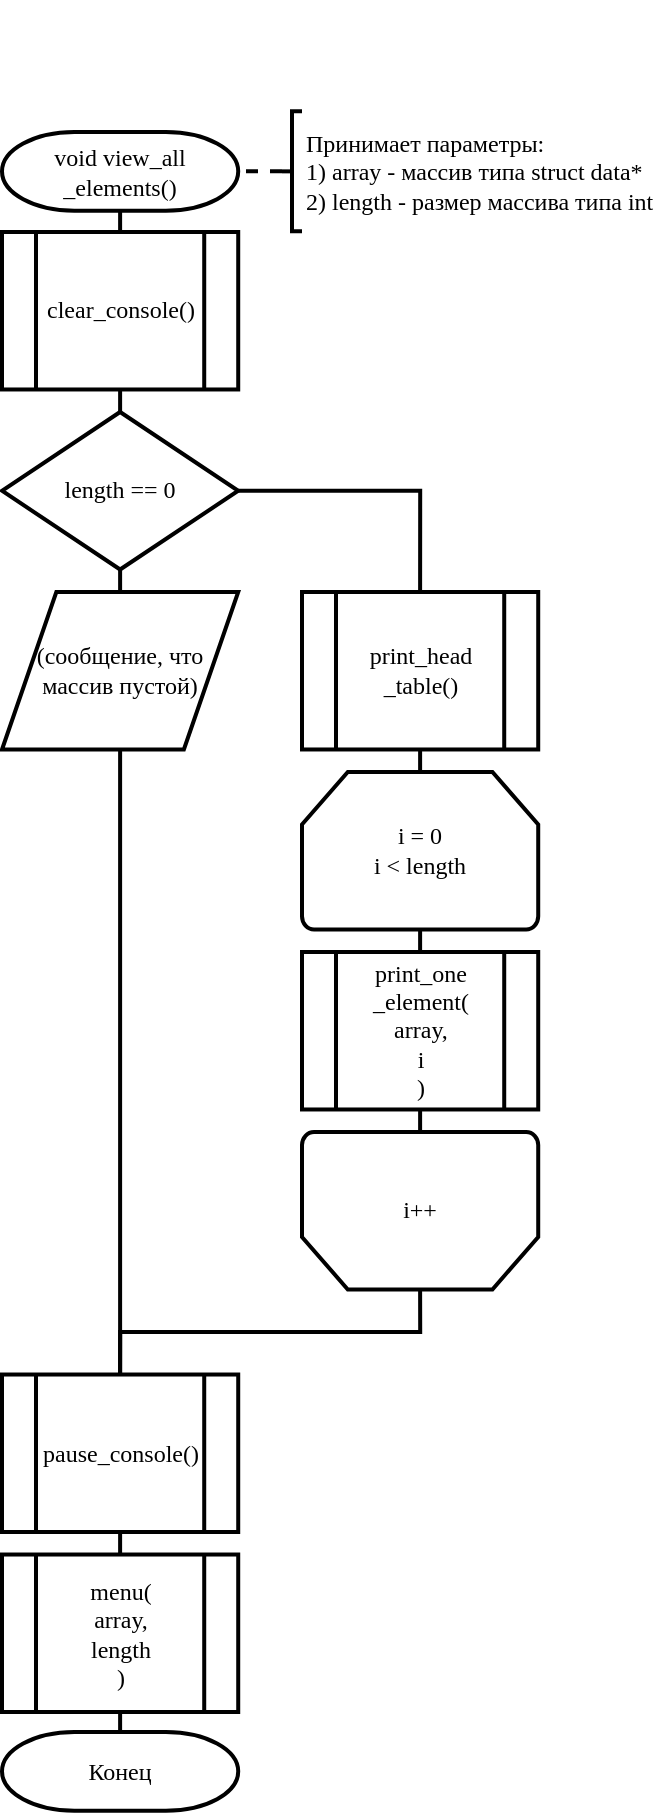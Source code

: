 <mxfile version="13.0.3" type="device"><diagram id="bLfdhmWmV92xGJrWH4Dc" name="Страница 1"><mxGraphModel dx="868" dy="1679" grid="1" gridSize="10" guides="1" tooltips="1" connect="1" arrows="1" fold="1" page="1" pageScale="1" pageWidth="827" pageHeight="1169" math="0" shadow="0"><root><mxCell id="0"/><mxCell id="1" parent="0"/><mxCell id="NG0fCyZQTCjUdytquVP5-21" style="edgeStyle=orthogonalEdgeStyle;rounded=0;orthogonalLoop=1;jettySize=auto;html=1;exitX=0.5;exitY=1;exitDx=0;exitDy=0;exitPerimeter=0;entryX=0.5;entryY=0;entryDx=0;entryDy=0;endArrow=none;endFill=0;strokeWidth=2;fontFamily=Times New Roman;" edge="1" parent="1" source="NG0fCyZQTCjUdytquVP5-1" target="NG0fCyZQTCjUdytquVP5-2"><mxGeometry relative="1" as="geometry"/></mxCell><mxCell id="NG0fCyZQTCjUdytquVP5-1" value="void view_all&lt;br&gt;_elements()" style="strokeWidth=2;html=1;shape=mxgraph.flowchart.terminator;whiteSpace=wrap;rounded=0;fontFamily=Times New Roman;" vertex="1" parent="1"><mxGeometry x="80" y="40" width="118.11" height="39.37" as="geometry"/></mxCell><mxCell id="NG0fCyZQTCjUdytquVP5-20" style="edgeStyle=orthogonalEdgeStyle;rounded=0;orthogonalLoop=1;jettySize=auto;html=1;exitX=0.5;exitY=1;exitDx=0;exitDy=0;entryX=0.5;entryY=0;entryDx=0;entryDy=0;entryPerimeter=0;endArrow=none;endFill=0;strokeWidth=2;fontFamily=Times New Roman;" edge="1" parent="1" source="NG0fCyZQTCjUdytquVP5-2" target="NG0fCyZQTCjUdytquVP5-3"><mxGeometry relative="1" as="geometry"/></mxCell><mxCell id="NG0fCyZQTCjUdytquVP5-2" value="clear_console()" style="verticalLabelPosition=middle;verticalAlign=middle;html=1;shape=process;whiteSpace=wrap;rounded=0;size=0.14;arcSize=6;strokeWidth=2;fontFamily=Times New Roman;labelPosition=center;align=center;" vertex="1" parent="1"><mxGeometry x="80" y="90" width="118.11" height="78.74" as="geometry"/></mxCell><mxCell id="NG0fCyZQTCjUdytquVP5-17" style="edgeStyle=orthogonalEdgeStyle;rounded=0;orthogonalLoop=1;jettySize=auto;html=1;exitX=1;exitY=0.5;exitDx=0;exitDy=0;exitPerimeter=0;entryX=0.5;entryY=0;entryDx=0;entryDy=0;endArrow=none;endFill=0;strokeWidth=2;fontFamily=Times New Roman;" edge="1" parent="1" source="NG0fCyZQTCjUdytquVP5-3" target="NG0fCyZQTCjUdytquVP5-5"><mxGeometry relative="1" as="geometry"/></mxCell><mxCell id="NG0fCyZQTCjUdytquVP5-18" style="edgeStyle=orthogonalEdgeStyle;rounded=0;orthogonalLoop=1;jettySize=auto;html=1;exitX=0.5;exitY=1;exitDx=0;exitDy=0;exitPerimeter=0;entryX=0.5;entryY=0;entryDx=0;entryDy=0;endArrow=none;endFill=0;strokeWidth=2;fontFamily=Times New Roman;" edge="1" parent="1" source="NG0fCyZQTCjUdytquVP5-3" target="NG0fCyZQTCjUdytquVP5-4"><mxGeometry relative="1" as="geometry"/></mxCell><mxCell id="NG0fCyZQTCjUdytquVP5-3" value="length == 0" style="strokeWidth=2;html=1;shape=mxgraph.flowchart.decision;whiteSpace=wrap;rounded=0;fontFamily=Times New Roman;" vertex="1" parent="1"><mxGeometry x="80" y="180" width="118.11" height="78.74" as="geometry"/></mxCell><mxCell id="NG0fCyZQTCjUdytquVP5-19" style="edgeStyle=orthogonalEdgeStyle;rounded=0;orthogonalLoop=1;jettySize=auto;html=1;exitX=0.5;exitY=1;exitDx=0;exitDy=0;entryX=0.5;entryY=0;entryDx=0;entryDy=0;endArrow=none;endFill=0;strokeWidth=2;fontFamily=Times New Roman;" edge="1" parent="1" source="NG0fCyZQTCjUdytquVP5-4" target="NG0fCyZQTCjUdytquVP5-10"><mxGeometry relative="1" as="geometry"/></mxCell><mxCell id="NG0fCyZQTCjUdytquVP5-4" value="(сообщение, что массив пустой)" style="shape=parallelogram;html=1;strokeWidth=2;perimeter=parallelogramPerimeter;whiteSpace=wrap;rounded=0;arcSize=12;size=0.23;fontFamily=Times New Roman;" vertex="1" parent="1"><mxGeometry x="80" y="270" width="118.11" height="78.74" as="geometry"/></mxCell><mxCell id="NG0fCyZQTCjUdytquVP5-16" style="edgeStyle=orthogonalEdgeStyle;rounded=0;orthogonalLoop=1;jettySize=auto;html=1;exitX=0.5;exitY=1;exitDx=0;exitDy=0;entryX=0.5;entryY=0;entryDx=0;entryDy=0;entryPerimeter=0;endArrow=none;endFill=0;strokeWidth=2;fontFamily=Times New Roman;" edge="1" parent="1" source="NG0fCyZQTCjUdytquVP5-5" target="NG0fCyZQTCjUdytquVP5-6"><mxGeometry relative="1" as="geometry"/></mxCell><mxCell id="NG0fCyZQTCjUdytquVP5-5" value="print_head&lt;br&gt;_table()" style="verticalLabelPosition=middle;verticalAlign=middle;html=1;shape=process;whiteSpace=wrap;rounded=0;size=0.14;arcSize=6;strokeWidth=2;fontFamily=Times New Roman;labelPosition=center;align=center;" vertex="1" parent="1"><mxGeometry x="230" y="270" width="118.11" height="78.74" as="geometry"/></mxCell><mxCell id="NG0fCyZQTCjUdytquVP5-15" style="edgeStyle=orthogonalEdgeStyle;rounded=0;orthogonalLoop=1;jettySize=auto;html=1;exitX=0.5;exitY=1;exitDx=0;exitDy=0;exitPerimeter=0;entryX=0.5;entryY=0;entryDx=0;entryDy=0;endArrow=none;endFill=0;strokeWidth=2;fontFamily=Times New Roman;" edge="1" parent="1" source="NG0fCyZQTCjUdytquVP5-6" target="NG0fCyZQTCjUdytquVP5-8"><mxGeometry relative="1" as="geometry"/></mxCell><mxCell id="NG0fCyZQTCjUdytquVP5-6" value="i = 0&lt;br&gt;i &amp;lt; length" style="strokeWidth=2;html=1;shape=mxgraph.flowchart.loop_limit;whiteSpace=wrap;rounded=0;fontFamily=Times New Roman;" vertex="1" parent="1"><mxGeometry x="230" y="360" width="118.11" height="78.74" as="geometry"/></mxCell><mxCell id="NG0fCyZQTCjUdytquVP5-14" style="edgeStyle=orthogonalEdgeStyle;rounded=0;orthogonalLoop=1;jettySize=auto;html=1;exitX=0.5;exitY=1;exitDx=0;exitDy=0;entryX=0.5;entryY=1;entryDx=0;entryDy=0;entryPerimeter=0;endArrow=none;endFill=0;strokeWidth=2;fontFamily=Times New Roman;" edge="1" parent="1" source="NG0fCyZQTCjUdytquVP5-8" target="NG0fCyZQTCjUdytquVP5-9"><mxGeometry relative="1" as="geometry"/></mxCell><mxCell id="NG0fCyZQTCjUdytquVP5-8" value="print_one&lt;br&gt;_element(&lt;br&gt;array,&lt;br&gt;i&lt;br&gt;)" style="verticalLabelPosition=middle;verticalAlign=middle;html=1;shape=process;whiteSpace=wrap;rounded=0;size=0.14;arcSize=6;strokeWidth=2;fontFamily=Times New Roman;labelPosition=center;align=center;" vertex="1" parent="1"><mxGeometry x="230" y="450" width="118.11" height="78.74" as="geometry"/></mxCell><mxCell id="NG0fCyZQTCjUdytquVP5-13" style="edgeStyle=orthogonalEdgeStyle;rounded=0;orthogonalLoop=1;jettySize=auto;html=1;exitX=0.5;exitY=0;exitDx=0;exitDy=0;exitPerimeter=0;entryX=0.5;entryY=0;entryDx=0;entryDy=0;strokeWidth=2;endArrow=none;endFill=0;fontFamily=Times New Roman;" edge="1" parent="1" source="NG0fCyZQTCjUdytquVP5-9" target="NG0fCyZQTCjUdytquVP5-10"><mxGeometry relative="1" as="geometry"/></mxCell><mxCell id="NG0fCyZQTCjUdytquVP5-9" value="i++" style="strokeWidth=2;html=1;shape=mxgraph.flowchart.loop_limit;whiteSpace=wrap;rounded=0;fontFamily=Times New Roman;flipV=1;" vertex="1" parent="1"><mxGeometry x="230" y="540" width="118.11" height="78.74" as="geometry"/></mxCell><mxCell id="NG0fCyZQTCjUdytquVP5-22" style="edgeStyle=orthogonalEdgeStyle;rounded=0;orthogonalLoop=1;jettySize=auto;html=1;exitX=0.5;exitY=1;exitDx=0;exitDy=0;entryX=0.5;entryY=0;entryDx=0;entryDy=0;endArrow=none;endFill=0;strokeWidth=2;fontFamily=Times New Roman;" edge="1" parent="1" source="NG0fCyZQTCjUdytquVP5-10" target="NG0fCyZQTCjUdytquVP5-11"><mxGeometry relative="1" as="geometry"/></mxCell><mxCell id="NG0fCyZQTCjUdytquVP5-10" value="pause_console()" style="verticalLabelPosition=middle;verticalAlign=middle;html=1;shape=process;whiteSpace=wrap;rounded=0;size=0.14;arcSize=6;strokeWidth=2;fontFamily=Times New Roman;labelPosition=center;align=center;" vertex="1" parent="1"><mxGeometry x="80" y="661.26" width="118.11" height="78.74" as="geometry"/></mxCell><mxCell id="NG0fCyZQTCjUdytquVP5-23" style="edgeStyle=orthogonalEdgeStyle;rounded=0;orthogonalLoop=1;jettySize=auto;html=1;exitX=0.5;exitY=1;exitDx=0;exitDy=0;entryX=0.5;entryY=0;entryDx=0;entryDy=0;entryPerimeter=0;endArrow=none;endFill=0;strokeWidth=2;fontFamily=Times New Roman;" edge="1" parent="1" source="NG0fCyZQTCjUdytquVP5-11" target="NG0fCyZQTCjUdytquVP5-12"><mxGeometry relative="1" as="geometry"/></mxCell><mxCell id="NG0fCyZQTCjUdytquVP5-11" value="menu(&lt;br&gt;array,&lt;br&gt;length&lt;br&gt;)" style="verticalLabelPosition=middle;verticalAlign=middle;html=1;shape=process;whiteSpace=wrap;rounded=0;size=0.14;arcSize=6;strokeWidth=2;fontFamily=Times New Roman;labelPosition=center;align=center;" vertex="1" parent="1"><mxGeometry x="80" y="751.26" width="118.11" height="78.74" as="geometry"/></mxCell><mxCell id="NG0fCyZQTCjUdytquVP5-12" value="Конец" style="strokeWidth=2;html=1;shape=mxgraph.flowchart.terminator;whiteSpace=wrap;rounded=0;fontFamily=Times New Roman;" vertex="1" parent="1"><mxGeometry x="80" y="840" width="118.11" height="39.37" as="geometry"/></mxCell><mxCell id="NG0fCyZQTCjUdytquVP5-25" value="&lt;br&gt;&lt;br&gt;&lt;br&gt;&lt;br&gt;&lt;br&gt;&lt;br&gt;&lt;br&gt;&lt;br&gt;&lt;br&gt;&lt;br&gt;&lt;br&gt;&lt;br&gt;&lt;br&gt;" style="edgeStyle=orthogonalEdgeStyle;rounded=0;orthogonalLoop=1;jettySize=auto;html=1;exitX=0;exitY=0.5;exitDx=0;exitDy=0;exitPerimeter=0;entryX=1;entryY=0.5;entryDx=0;entryDy=0;entryPerimeter=0;endArrow=none;endFill=0;strokeWidth=2;fontFamily=Times New Roman;dashed=1;" edge="1" parent="1" source="NG0fCyZQTCjUdytquVP5-24" target="NG0fCyZQTCjUdytquVP5-1"><mxGeometry relative="1" as="geometry"/></mxCell><mxCell id="NG0fCyZQTCjUdytquVP5-24" value="Принимает параметры:&lt;br&gt;1) array - массив типа struct data*&lt;br&gt;2) length - размер массива типа int" style="strokeWidth=2;html=1;shape=mxgraph.flowchart.annotation_2;align=left;labelPosition=right;pointerEvents=1;fontFamily=Times New Roman;" vertex="1" parent="1"><mxGeometry x="220" y="29.68" width="10" height="60" as="geometry"/></mxCell></root></mxGraphModel></diagram></mxfile>